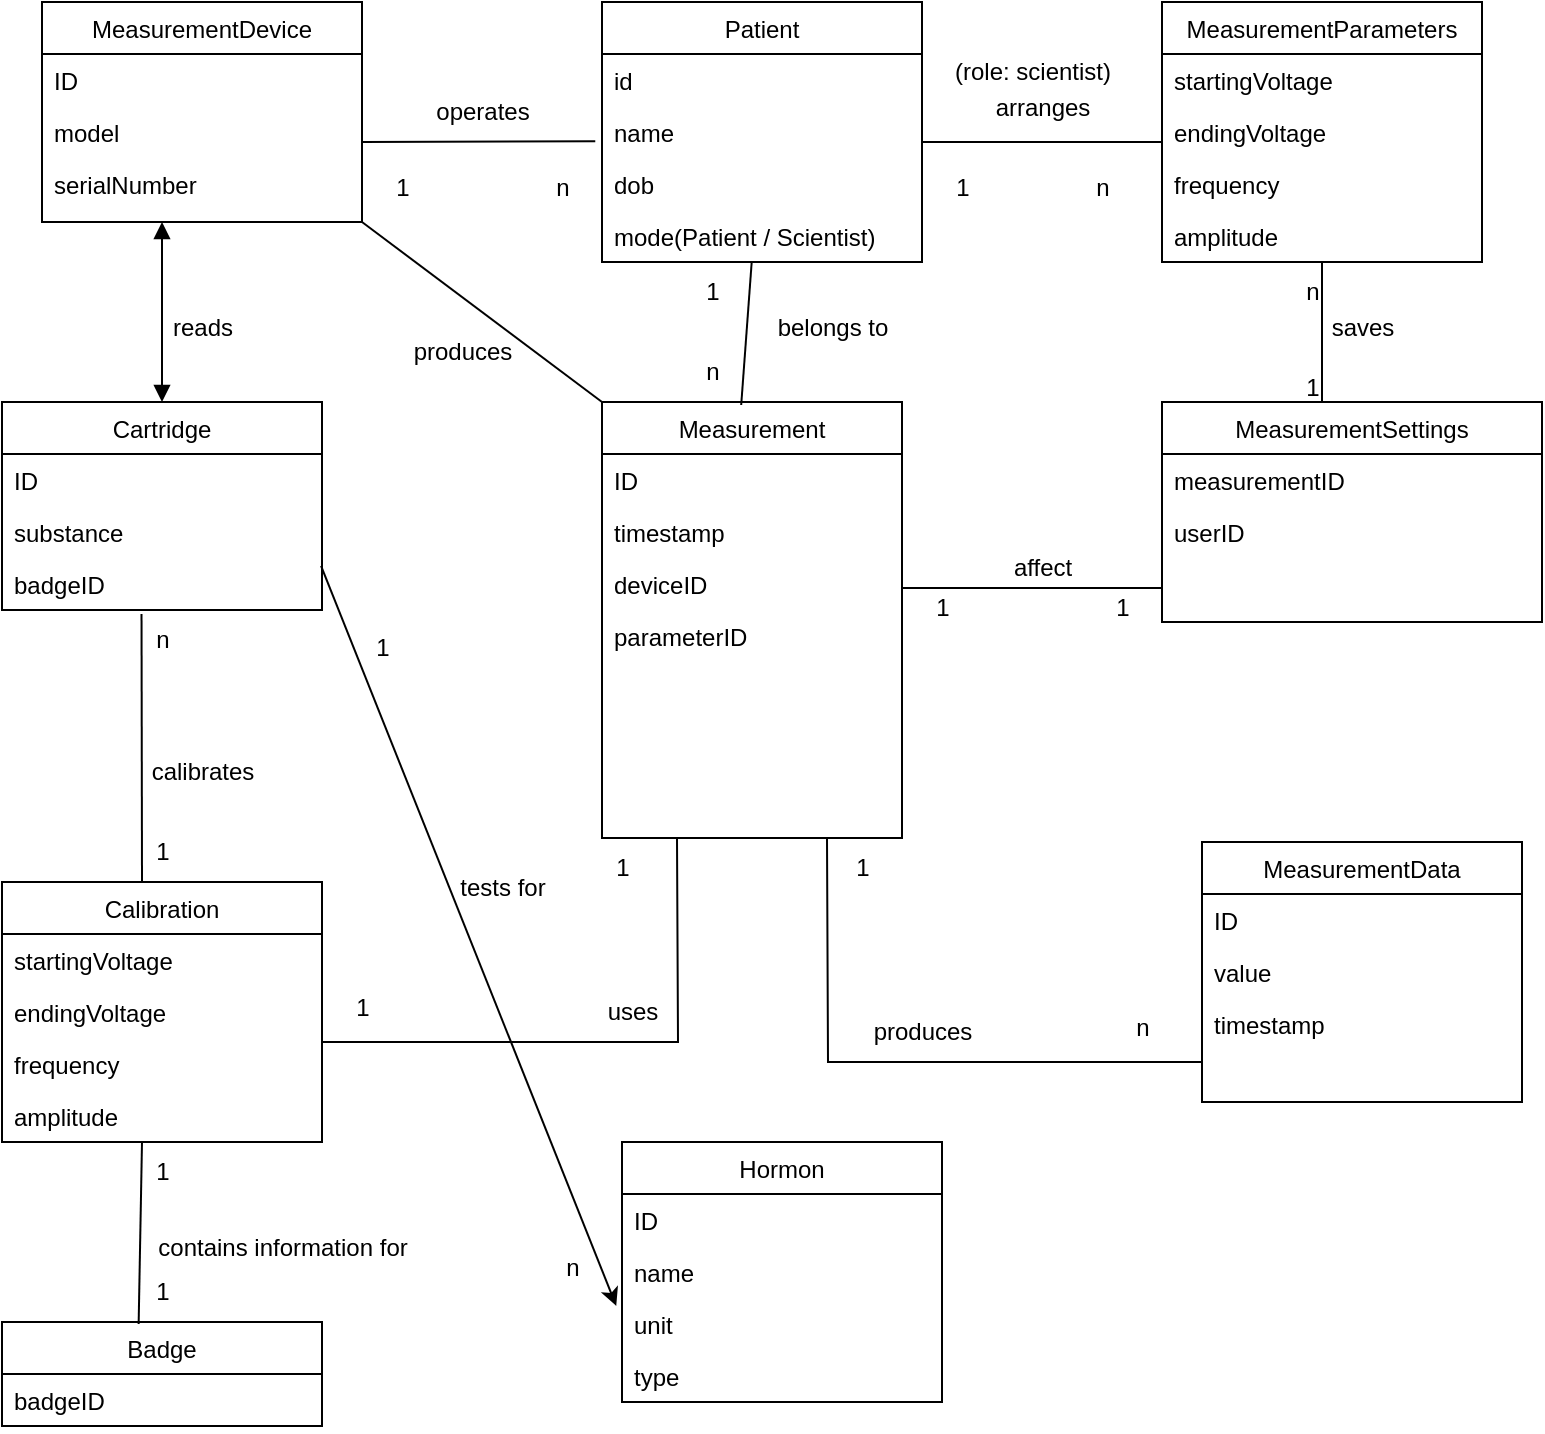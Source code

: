<mxfile version="24.8.6">
  <diagram id="C5RBs43oDa-KdzZeNtuy" name="Page-1">
    <mxGraphModel dx="959" dy="662" grid="1" gridSize="10" guides="1" tooltips="1" connect="1" arrows="1" fold="1" page="1" pageScale="1" pageWidth="827" pageHeight="1169" math="0" shadow="0">
      <root>
        <mxCell id="WIyWlLk6GJQsqaUBKTNV-0" />
        <mxCell id="WIyWlLk6GJQsqaUBKTNV-1" parent="WIyWlLk6GJQsqaUBKTNV-0" />
        <mxCell id="zkfFHV4jXpPFQw0GAbJ--17" value="Patient" style="swimlane;fontStyle=0;align=center;verticalAlign=top;childLayout=stackLayout;horizontal=1;startSize=26;horizontalStack=0;resizeParent=1;resizeLast=0;collapsible=1;marginBottom=0;rounded=0;shadow=0;strokeWidth=1;" parent="WIyWlLk6GJQsqaUBKTNV-1" vertex="1">
          <mxGeometry x="320" y="40" width="160" height="130" as="geometry">
            <mxRectangle x="550" y="140" width="160" height="26" as="alternateBounds" />
          </mxGeometry>
        </mxCell>
        <mxCell id="zkfFHV4jXpPFQw0GAbJ--18" value="id" style="text;align=left;verticalAlign=top;spacingLeft=4;spacingRight=4;overflow=hidden;rotatable=0;points=[[0,0.5],[1,0.5]];portConstraint=eastwest;" parent="zkfFHV4jXpPFQw0GAbJ--17" vertex="1">
          <mxGeometry y="26" width="160" height="26" as="geometry" />
        </mxCell>
        <mxCell id="zkfFHV4jXpPFQw0GAbJ--19" value="name" style="text;align=left;verticalAlign=top;spacingLeft=4;spacingRight=4;overflow=hidden;rotatable=0;points=[[0,0.5],[1,0.5]];portConstraint=eastwest;rounded=0;shadow=0;html=0;" parent="zkfFHV4jXpPFQw0GAbJ--17" vertex="1">
          <mxGeometry y="52" width="160" height="26" as="geometry" />
        </mxCell>
        <mxCell id="zkfFHV4jXpPFQw0GAbJ--20" value="dob" style="text;align=left;verticalAlign=top;spacingLeft=4;spacingRight=4;overflow=hidden;rotatable=0;points=[[0,0.5],[1,0.5]];portConstraint=eastwest;rounded=0;shadow=0;html=0;" parent="zkfFHV4jXpPFQw0GAbJ--17" vertex="1">
          <mxGeometry y="78" width="160" height="26" as="geometry" />
        </mxCell>
        <mxCell id="zkfFHV4jXpPFQw0GAbJ--21" value="mode(Patient / Scientist)" style="text;align=left;verticalAlign=top;spacingLeft=4;spacingRight=4;overflow=hidden;rotatable=0;points=[[0,0.5],[1,0.5]];portConstraint=eastwest;rounded=0;shadow=0;html=0;" parent="zkfFHV4jXpPFQw0GAbJ--17" vertex="1">
          <mxGeometry y="104" width="160" height="26" as="geometry" />
        </mxCell>
        <mxCell id="aH8OqttfhF-Pt6mxeq3Q-0" value="Measurement" style="swimlane;fontStyle=0;align=center;verticalAlign=top;childLayout=stackLayout;horizontal=1;startSize=26;horizontalStack=0;resizeParent=1;resizeLast=0;collapsible=1;marginBottom=0;rounded=0;shadow=0;strokeWidth=1;" parent="WIyWlLk6GJQsqaUBKTNV-1" vertex="1">
          <mxGeometry x="320" y="240" width="150" height="218" as="geometry">
            <mxRectangle x="550" y="140" width="160" height="26" as="alternateBounds" />
          </mxGeometry>
        </mxCell>
        <mxCell id="aH8OqttfhF-Pt6mxeq3Q-1" value="ID" style="text;align=left;verticalAlign=top;spacingLeft=4;spacingRight=4;overflow=hidden;rotatable=0;points=[[0,0.5],[1,0.5]];portConstraint=eastwest;" parent="aH8OqttfhF-Pt6mxeq3Q-0" vertex="1">
          <mxGeometry y="26" width="150" height="26" as="geometry" />
        </mxCell>
        <mxCell id="aH8OqttfhF-Pt6mxeq3Q-2" value="timestamp" style="text;align=left;verticalAlign=top;spacingLeft=4;spacingRight=4;overflow=hidden;rotatable=0;points=[[0,0.5],[1,0.5]];portConstraint=eastwest;rounded=0;shadow=0;html=0;" parent="aH8OqttfhF-Pt6mxeq3Q-0" vertex="1">
          <mxGeometry y="52" width="150" height="26" as="geometry" />
        </mxCell>
        <mxCell id="aH8OqttfhF-Pt6mxeq3Q-98" value="deviceID" style="text;align=left;verticalAlign=top;spacingLeft=4;spacingRight=4;overflow=hidden;rotatable=0;points=[[0,0.5],[1,0.5]];portConstraint=eastwest;rounded=0;shadow=0;html=0;" parent="aH8OqttfhF-Pt6mxeq3Q-0" vertex="1">
          <mxGeometry y="78" width="150" height="26" as="geometry" />
        </mxCell>
        <mxCell id="aH8OqttfhF-Pt6mxeq3Q-104" value="parameterID" style="text;align=left;verticalAlign=top;spacingLeft=4;spacingRight=4;overflow=hidden;rotatable=0;points=[[0,0.5],[1,0.5]];portConstraint=eastwest;rounded=0;shadow=0;html=0;" parent="aH8OqttfhF-Pt6mxeq3Q-0" vertex="1">
          <mxGeometry y="104" width="150" height="26" as="geometry" />
        </mxCell>
        <mxCell id="aH8OqttfhF-Pt6mxeq3Q-9" value="Cartridge" style="swimlane;fontStyle=0;align=center;verticalAlign=top;childLayout=stackLayout;horizontal=1;startSize=26;horizontalStack=0;resizeParent=1;resizeLast=0;collapsible=1;marginBottom=0;rounded=0;shadow=0;strokeWidth=1;" parent="WIyWlLk6GJQsqaUBKTNV-1" vertex="1">
          <mxGeometry x="20" y="240" width="160" height="104" as="geometry">
            <mxRectangle x="550" y="140" width="160" height="26" as="alternateBounds" />
          </mxGeometry>
        </mxCell>
        <mxCell id="aH8OqttfhF-Pt6mxeq3Q-10" value="ID" style="text;align=left;verticalAlign=top;spacingLeft=4;spacingRight=4;overflow=hidden;rotatable=0;points=[[0,0.5],[1,0.5]];portConstraint=eastwest;" parent="aH8OqttfhF-Pt6mxeq3Q-9" vertex="1">
          <mxGeometry y="26" width="160" height="26" as="geometry" />
        </mxCell>
        <mxCell id="aH8OqttfhF-Pt6mxeq3Q-11" value="substance" style="text;align=left;verticalAlign=top;spacingLeft=4;spacingRight=4;overflow=hidden;rotatable=0;points=[[0,0.5],[1,0.5]];portConstraint=eastwest;rounded=0;shadow=0;html=0;" parent="aH8OqttfhF-Pt6mxeq3Q-9" vertex="1">
          <mxGeometry y="52" width="160" height="26" as="geometry" />
        </mxCell>
        <mxCell id="aH8OqttfhF-Pt6mxeq3Q-40" value="badgeID&#xa;" style="text;align=left;verticalAlign=top;spacingLeft=4;spacingRight=4;overflow=hidden;rotatable=0;points=[[0,0.5],[1,0.5]];portConstraint=eastwest;rounded=0;shadow=0;html=0;" parent="aH8OqttfhF-Pt6mxeq3Q-9" vertex="1">
          <mxGeometry y="78" width="160" height="26" as="geometry" />
        </mxCell>
        <mxCell id="aH8OqttfhF-Pt6mxeq3Q-22" value="MeasurementData" style="swimlane;fontStyle=0;align=center;verticalAlign=top;childLayout=stackLayout;horizontal=1;startSize=26;horizontalStack=0;resizeParent=1;resizeLast=0;collapsible=1;marginBottom=0;rounded=0;shadow=0;strokeWidth=1;" parent="WIyWlLk6GJQsqaUBKTNV-1" vertex="1">
          <mxGeometry x="620" y="460" width="160" height="130" as="geometry">
            <mxRectangle x="550" y="140" width="160" height="26" as="alternateBounds" />
          </mxGeometry>
        </mxCell>
        <mxCell id="aH8OqttfhF-Pt6mxeq3Q-23" value="ID" style="text;align=left;verticalAlign=top;spacingLeft=4;spacingRight=4;overflow=hidden;rotatable=0;points=[[0,0.5],[1,0.5]];portConstraint=eastwest;" parent="aH8OqttfhF-Pt6mxeq3Q-22" vertex="1">
          <mxGeometry y="26" width="160" height="26" as="geometry" />
        </mxCell>
        <mxCell id="aH8OqttfhF-Pt6mxeq3Q-24" value="value" style="text;align=left;verticalAlign=top;spacingLeft=4;spacingRight=4;overflow=hidden;rotatable=0;points=[[0,0.5],[1,0.5]];portConstraint=eastwest;rounded=0;shadow=0;html=0;" parent="aH8OqttfhF-Pt6mxeq3Q-22" vertex="1">
          <mxGeometry y="52" width="160" height="26" as="geometry" />
        </mxCell>
        <mxCell id="aH8OqttfhF-Pt6mxeq3Q-25" value="timestamp" style="text;align=left;verticalAlign=top;spacingLeft=4;spacingRight=4;overflow=hidden;rotatable=0;points=[[0,0.5],[1,0.5]];portConstraint=eastwest;rounded=0;shadow=0;html=0;" parent="aH8OqttfhF-Pt6mxeq3Q-22" vertex="1">
          <mxGeometry y="78" width="160" height="26" as="geometry" />
        </mxCell>
        <mxCell id="aH8OqttfhF-Pt6mxeq3Q-33" value="MeasurementDevice" style="swimlane;fontStyle=0;align=center;verticalAlign=top;childLayout=stackLayout;horizontal=1;startSize=26;horizontalStack=0;resizeParent=1;resizeLast=0;collapsible=1;marginBottom=0;rounded=0;shadow=0;strokeWidth=1;" parent="WIyWlLk6GJQsqaUBKTNV-1" vertex="1">
          <mxGeometry x="40" y="40" width="160" height="110" as="geometry">
            <mxRectangle x="550" y="140" width="160" height="26" as="alternateBounds" />
          </mxGeometry>
        </mxCell>
        <mxCell id="aH8OqttfhF-Pt6mxeq3Q-34" value="ID" style="text;align=left;verticalAlign=top;spacingLeft=4;spacingRight=4;overflow=hidden;rotatable=0;points=[[0,0.5],[1,0.5]];portConstraint=eastwest;" parent="aH8OqttfhF-Pt6mxeq3Q-33" vertex="1">
          <mxGeometry y="26" width="160" height="26" as="geometry" />
        </mxCell>
        <mxCell id="aH8OqttfhF-Pt6mxeq3Q-35" value="model" style="text;align=left;verticalAlign=top;spacingLeft=4;spacingRight=4;overflow=hidden;rotatable=0;points=[[0,0.5],[1,0.5]];portConstraint=eastwest;rounded=0;shadow=0;html=0;" parent="aH8OqttfhF-Pt6mxeq3Q-33" vertex="1">
          <mxGeometry y="52" width="160" height="26" as="geometry" />
        </mxCell>
        <mxCell id="aH8OqttfhF-Pt6mxeq3Q-36" value="serialNumber" style="text;align=left;verticalAlign=top;spacingLeft=4;spacingRight=4;overflow=hidden;rotatable=0;points=[[0,0.5],[1,0.5]];portConstraint=eastwest;rounded=0;shadow=0;html=0;" parent="aH8OqttfhF-Pt6mxeq3Q-33" vertex="1">
          <mxGeometry y="78" width="160" height="26" as="geometry" />
        </mxCell>
        <mxCell id="aH8OqttfhF-Pt6mxeq3Q-42" value="MeasurementSettings" style="swimlane;fontStyle=0;align=center;verticalAlign=top;childLayout=stackLayout;horizontal=1;startSize=26;horizontalStack=0;resizeParent=1;resizeLast=0;collapsible=1;marginBottom=0;rounded=0;shadow=0;strokeWidth=1;" parent="WIyWlLk6GJQsqaUBKTNV-1" vertex="1">
          <mxGeometry x="600" y="240" width="190" height="110" as="geometry">
            <mxRectangle x="550" y="140" width="160" height="26" as="alternateBounds" />
          </mxGeometry>
        </mxCell>
        <mxCell id="aH8OqttfhF-Pt6mxeq3Q-44" value="measurementID" style="text;align=left;verticalAlign=top;spacingLeft=4;spacingRight=4;overflow=hidden;rotatable=0;points=[[0,0.5],[1,0.5]];portConstraint=eastwest;rounded=0;shadow=0;html=0;" parent="aH8OqttfhF-Pt6mxeq3Q-42" vertex="1">
          <mxGeometry y="26" width="190" height="26" as="geometry" />
        </mxCell>
        <mxCell id="aH8OqttfhF-Pt6mxeq3Q-52" value="userID" style="text;align=left;verticalAlign=top;spacingLeft=4;spacingRight=4;overflow=hidden;rotatable=0;points=[[0,0.5],[1,0.5]];portConstraint=eastwest;rounded=0;shadow=0;html=0;" parent="aH8OqttfhF-Pt6mxeq3Q-42" vertex="1">
          <mxGeometry y="52" width="190" height="26" as="geometry" />
        </mxCell>
        <mxCell id="aH8OqttfhF-Pt6mxeq3Q-46" value="MeasurementParameters" style="swimlane;fontStyle=0;align=center;verticalAlign=top;childLayout=stackLayout;horizontal=1;startSize=26;horizontalStack=0;resizeParent=1;resizeLast=0;collapsible=1;marginBottom=0;rounded=0;shadow=0;strokeWidth=1;" parent="WIyWlLk6GJQsqaUBKTNV-1" vertex="1">
          <mxGeometry x="600" y="40" width="160" height="130" as="geometry">
            <mxRectangle x="550" y="140" width="160" height="26" as="alternateBounds" />
          </mxGeometry>
        </mxCell>
        <mxCell id="aH8OqttfhF-Pt6mxeq3Q-47" value="startingVoltage" style="text;align=left;verticalAlign=top;spacingLeft=4;spacingRight=4;overflow=hidden;rotatable=0;points=[[0,0.5],[1,0.5]];portConstraint=eastwest;" parent="aH8OqttfhF-Pt6mxeq3Q-46" vertex="1">
          <mxGeometry y="26" width="160" height="26" as="geometry" />
        </mxCell>
        <mxCell id="aH8OqttfhF-Pt6mxeq3Q-48" value="endingVoltage" style="text;align=left;verticalAlign=top;spacingLeft=4;spacingRight=4;overflow=hidden;rotatable=0;points=[[0,0.5],[1,0.5]];portConstraint=eastwest;rounded=0;shadow=0;html=0;" parent="aH8OqttfhF-Pt6mxeq3Q-46" vertex="1">
          <mxGeometry y="52" width="160" height="26" as="geometry" />
        </mxCell>
        <mxCell id="aH8OqttfhF-Pt6mxeq3Q-49" value="frequency" style="text;align=left;verticalAlign=top;spacingLeft=4;spacingRight=4;overflow=hidden;rotatable=0;points=[[0,0.5],[1,0.5]];portConstraint=eastwest;rounded=0;shadow=0;html=0;" parent="aH8OqttfhF-Pt6mxeq3Q-46" vertex="1">
          <mxGeometry y="78" width="160" height="26" as="geometry" />
        </mxCell>
        <mxCell id="aH8OqttfhF-Pt6mxeq3Q-50" value="amplitude" style="text;align=left;verticalAlign=top;spacingLeft=4;spacingRight=4;overflow=hidden;rotatable=0;points=[[0,0.5],[1,0.5]];portConstraint=eastwest;rounded=0;shadow=0;html=0;" parent="aH8OqttfhF-Pt6mxeq3Q-46" vertex="1">
          <mxGeometry y="104" width="160" height="26" as="geometry" />
        </mxCell>
        <mxCell id="aH8OqttfhF-Pt6mxeq3Q-53" value="Hormon" style="swimlane;fontStyle=0;align=center;verticalAlign=top;childLayout=stackLayout;horizontal=1;startSize=26;horizontalStack=0;resizeParent=1;resizeLast=0;collapsible=1;marginBottom=0;rounded=0;shadow=0;strokeWidth=1;" parent="WIyWlLk6GJQsqaUBKTNV-1" vertex="1">
          <mxGeometry x="330" y="610" width="160" height="130" as="geometry">
            <mxRectangle x="550" y="140" width="160" height="26" as="alternateBounds" />
          </mxGeometry>
        </mxCell>
        <mxCell id="aH8OqttfhF-Pt6mxeq3Q-54" value="ID" style="text;align=left;verticalAlign=top;spacingLeft=4;spacingRight=4;overflow=hidden;rotatable=0;points=[[0,0.5],[1,0.5]];portConstraint=eastwest;" parent="aH8OqttfhF-Pt6mxeq3Q-53" vertex="1">
          <mxGeometry y="26" width="160" height="26" as="geometry" />
        </mxCell>
        <mxCell id="aH8OqttfhF-Pt6mxeq3Q-55" value="name" style="text;align=left;verticalAlign=top;spacingLeft=4;spacingRight=4;overflow=hidden;rotatable=0;points=[[0,0.5],[1,0.5]];portConstraint=eastwest;rounded=0;shadow=0;html=0;" parent="aH8OqttfhF-Pt6mxeq3Q-53" vertex="1">
          <mxGeometry y="52" width="160" height="26" as="geometry" />
        </mxCell>
        <mxCell id="aH8OqttfhF-Pt6mxeq3Q-56" value="unit" style="text;align=left;verticalAlign=top;spacingLeft=4;spacingRight=4;overflow=hidden;rotatable=0;points=[[0,0.5],[1,0.5]];portConstraint=eastwest;rounded=0;shadow=0;html=0;" parent="aH8OqttfhF-Pt6mxeq3Q-53" vertex="1">
          <mxGeometry y="78" width="160" height="26" as="geometry" />
        </mxCell>
        <mxCell id="aH8OqttfhF-Pt6mxeq3Q-57" value="type" style="text;align=left;verticalAlign=top;spacingLeft=4;spacingRight=4;overflow=hidden;rotatable=0;points=[[0,0.5],[1,0.5]];portConstraint=eastwest;rounded=0;shadow=0;html=0;" parent="aH8OqttfhF-Pt6mxeq3Q-53" vertex="1">
          <mxGeometry y="104" width="160" height="26" as="geometry" />
        </mxCell>
        <mxCell id="aH8OqttfhF-Pt6mxeq3Q-59" value="" style="endArrow=classic;html=1;rounded=0;entryX=-0.018;entryY=0.152;entryDx=0;entryDy=0;exitX=0.997;exitY=0.152;exitDx=0;exitDy=0;exitPerimeter=0;entryPerimeter=0;" parent="WIyWlLk6GJQsqaUBKTNV-1" source="aH8OqttfhF-Pt6mxeq3Q-40" target="aH8OqttfhF-Pt6mxeq3Q-56" edge="1">
          <mxGeometry width="50" height="50" relative="1" as="geometry">
            <mxPoint x="100" y="490" as="sourcePoint" />
            <mxPoint x="100" y="560" as="targetPoint" />
          </mxGeometry>
        </mxCell>
        <mxCell id="aH8OqttfhF-Pt6mxeq3Q-70" value="Calibration" style="swimlane;fontStyle=0;align=center;verticalAlign=top;childLayout=stackLayout;horizontal=1;startSize=26;horizontalStack=0;resizeParent=1;resizeLast=0;collapsible=1;marginBottom=0;rounded=0;shadow=0;strokeWidth=1;" parent="WIyWlLk6GJQsqaUBKTNV-1" vertex="1">
          <mxGeometry x="20" y="480" width="160" height="130" as="geometry">
            <mxRectangle x="550" y="140" width="160" height="26" as="alternateBounds" />
          </mxGeometry>
        </mxCell>
        <mxCell id="UGHHCthfFG5IURzuRjWp-9" value="" style="endArrow=none;html=1;rounded=0;entryX=0.436;entryY=1.077;entryDx=0;entryDy=0;entryPerimeter=0;" edge="1" parent="aH8OqttfhF-Pt6mxeq3Q-70" target="aH8OqttfhF-Pt6mxeq3Q-40">
          <mxGeometry relative="1" as="geometry">
            <mxPoint x="70" as="sourcePoint" />
            <mxPoint x="69.28" y="-109.298" as="targetPoint" />
          </mxGeometry>
        </mxCell>
        <mxCell id="aH8OqttfhF-Pt6mxeq3Q-71" value="startingVoltage" style="text;align=left;verticalAlign=top;spacingLeft=4;spacingRight=4;overflow=hidden;rotatable=0;points=[[0,0.5],[1,0.5]];portConstraint=eastwest;" parent="aH8OqttfhF-Pt6mxeq3Q-70" vertex="1">
          <mxGeometry y="26" width="160" height="26" as="geometry" />
        </mxCell>
        <mxCell id="aH8OqttfhF-Pt6mxeq3Q-72" value="endingVoltage" style="text;align=left;verticalAlign=top;spacingLeft=4;spacingRight=4;overflow=hidden;rotatable=0;points=[[0,0.5],[1,0.5]];portConstraint=eastwest;rounded=0;shadow=0;html=0;" parent="aH8OqttfhF-Pt6mxeq3Q-70" vertex="1">
          <mxGeometry y="52" width="160" height="26" as="geometry" />
        </mxCell>
        <mxCell id="aH8OqttfhF-Pt6mxeq3Q-73" value="frequency" style="text;align=left;verticalAlign=top;spacingLeft=4;spacingRight=4;overflow=hidden;rotatable=0;points=[[0,0.5],[1,0.5]];portConstraint=eastwest;rounded=0;shadow=0;html=0;" parent="aH8OqttfhF-Pt6mxeq3Q-70" vertex="1">
          <mxGeometry y="78" width="160" height="26" as="geometry" />
        </mxCell>
        <mxCell id="aH8OqttfhF-Pt6mxeq3Q-74" value="amplitude" style="text;align=left;verticalAlign=top;spacingLeft=4;spacingRight=4;overflow=hidden;rotatable=0;points=[[0,0.5],[1,0.5]];portConstraint=eastwest;rounded=0;shadow=0;html=0;" parent="aH8OqttfhF-Pt6mxeq3Q-70" vertex="1">
          <mxGeometry y="104" width="160" height="26" as="geometry" />
        </mxCell>
        <mxCell id="aH8OqttfhF-Pt6mxeq3Q-84" value="operates" style="text;html=1;align=center;verticalAlign=middle;resizable=0;points=[];autosize=1;strokeColor=none;fillColor=none;" parent="WIyWlLk6GJQsqaUBKTNV-1" vertex="1">
          <mxGeometry x="225" y="80" width="70" height="30" as="geometry" />
        </mxCell>
        <mxCell id="aH8OqttfhF-Pt6mxeq3Q-86" value="reads" style="text;html=1;align=center;verticalAlign=middle;resizable=0;points=[];autosize=1;strokeColor=none;fillColor=none;" parent="WIyWlLk6GJQsqaUBKTNV-1" vertex="1">
          <mxGeometry x="95" y="188" width="50" height="30" as="geometry" />
        </mxCell>
        <mxCell id="aH8OqttfhF-Pt6mxeq3Q-89" value="arranges" style="text;html=1;align=center;verticalAlign=middle;resizable=0;points=[];autosize=1;strokeColor=none;fillColor=none;" parent="WIyWlLk6GJQsqaUBKTNV-1" vertex="1">
          <mxGeometry x="505" y="78" width="70" height="30" as="geometry" />
        </mxCell>
        <mxCell id="aH8OqttfhF-Pt6mxeq3Q-93" value="affect" style="text;html=1;align=center;verticalAlign=middle;resizable=0;points=[];autosize=1;strokeColor=none;fillColor=none;" parent="WIyWlLk6GJQsqaUBKTNV-1" vertex="1">
          <mxGeometry x="515" y="308" width="50" height="30" as="geometry" />
        </mxCell>
        <mxCell id="aH8OqttfhF-Pt6mxeq3Q-95" value="saves" style="text;html=1;align=center;verticalAlign=middle;resizable=0;points=[];autosize=1;strokeColor=none;fillColor=none;" parent="WIyWlLk6GJQsqaUBKTNV-1" vertex="1">
          <mxGeometry x="675" y="188" width="50" height="30" as="geometry" />
        </mxCell>
        <mxCell id="aH8OqttfhF-Pt6mxeq3Q-100" value="uses" style="text;html=1;align=center;verticalAlign=middle;resizable=0;points=[];autosize=1;strokeColor=none;fillColor=none;" parent="WIyWlLk6GJQsqaUBKTNV-1" vertex="1">
          <mxGeometry x="310" y="530" width="50" height="30" as="geometry" />
        </mxCell>
        <mxCell id="aH8OqttfhF-Pt6mxeq3Q-102" value="calibrates" style="text;html=1;align=center;verticalAlign=middle;resizable=0;points=[];autosize=1;strokeColor=none;fillColor=none;" parent="WIyWlLk6GJQsqaUBKTNV-1" vertex="1">
          <mxGeometry x="85" y="410" width="70" height="30" as="geometry" />
        </mxCell>
        <mxCell id="aH8OqttfhF-Pt6mxeq3Q-103" value="produces" style="text;html=1;align=center;verticalAlign=middle;resizable=0;points=[];autosize=1;strokeColor=none;fillColor=none;" parent="WIyWlLk6GJQsqaUBKTNV-1" vertex="1">
          <mxGeometry x="215" y="200" width="70" height="30" as="geometry" />
        </mxCell>
        <mxCell id="aH8OqttfhF-Pt6mxeq3Q-109" value="produces" style="text;html=1;align=center;verticalAlign=middle;resizable=0;points=[];autosize=1;strokeColor=none;fillColor=none;" parent="WIyWlLk6GJQsqaUBKTNV-1" vertex="1">
          <mxGeometry x="445" y="540" width="70" height="30" as="geometry" />
        </mxCell>
        <mxCell id="GYmtbq4fOaHwoR4TSEQ_-0" value="" style="endArrow=block;startArrow=block;endFill=1;startFill=1;html=1;rounded=0;entryX=0.5;entryY=0;entryDx=0;entryDy=0;" parent="WIyWlLk6GJQsqaUBKTNV-1" target="aH8OqttfhF-Pt6mxeq3Q-9" edge="1">
          <mxGeometry width="160" relative="1" as="geometry">
            <mxPoint x="100" y="150" as="sourcePoint" />
            <mxPoint x="265" y="150" as="targetPoint" />
          </mxGeometry>
        </mxCell>
        <mxCell id="GYmtbq4fOaHwoR4TSEQ_-8" value="1" style="text;html=1;align=center;verticalAlign=middle;resizable=0;points=[];autosize=1;strokeColor=none;fillColor=none;" parent="WIyWlLk6GJQsqaUBKTNV-1" vertex="1">
          <mxGeometry x="360" y="170" width="30" height="30" as="geometry" />
        </mxCell>
        <mxCell id="GYmtbq4fOaHwoR4TSEQ_-9" value="n" style="text;html=1;align=center;verticalAlign=middle;resizable=0;points=[];autosize=1;strokeColor=none;fillColor=none;rotation=0;" parent="WIyWlLk6GJQsqaUBKTNV-1" vertex="1">
          <mxGeometry x="360" y="210" width="30" height="30" as="geometry" />
        </mxCell>
        <mxCell id="GYmtbq4fOaHwoR4TSEQ_-12" value="" style="endArrow=none;html=1;rounded=0;entryX=0.468;entryY=0.985;entryDx=0;entryDy=0;entryPerimeter=0;exitX=0.464;exitY=0.007;exitDx=0;exitDy=0;exitPerimeter=0;" parent="WIyWlLk6GJQsqaUBKTNV-1" source="aH8OqttfhF-Pt6mxeq3Q-0" target="zkfFHV4jXpPFQw0GAbJ--21" edge="1">
          <mxGeometry relative="1" as="geometry">
            <mxPoint x="390" y="239.67" as="sourcePoint" />
            <mxPoint x="550" y="239.67" as="targetPoint" />
          </mxGeometry>
        </mxCell>
        <mxCell id="GYmtbq4fOaHwoR4TSEQ_-13" value="" style="line;strokeWidth=1;rotatable=0;dashed=0;labelPosition=right;align=left;verticalAlign=middle;spacingTop=0;spacingLeft=6;points=[];portConstraint=eastwest;" parent="WIyWlLk6GJQsqaUBKTNV-1" vertex="1">
          <mxGeometry x="470" y="328" width="130" height="10" as="geometry" />
        </mxCell>
        <mxCell id="GYmtbq4fOaHwoR4TSEQ_-20" value="" style="endArrow=none;html=1;rounded=0;" parent="WIyWlLk6GJQsqaUBKTNV-1" edge="1">
          <mxGeometry relative="1" as="geometry">
            <mxPoint x="680" y="170" as="sourcePoint" />
            <mxPoint x="680" y="240" as="targetPoint" />
          </mxGeometry>
        </mxCell>
        <mxCell id="GYmtbq4fOaHwoR4TSEQ_-21" value="n" style="text;html=1;align=center;verticalAlign=middle;resizable=0;points=[];autosize=1;strokeColor=none;fillColor=none;" parent="WIyWlLk6GJQsqaUBKTNV-1" vertex="1">
          <mxGeometry x="660" y="170" width="30" height="30" as="geometry" />
        </mxCell>
        <mxCell id="GYmtbq4fOaHwoR4TSEQ_-22" value="1" style="text;html=1;align=center;verticalAlign=middle;resizable=0;points=[];autosize=1;strokeColor=none;fillColor=none;" parent="WIyWlLk6GJQsqaUBKTNV-1" vertex="1">
          <mxGeometry x="660" y="218" width="30" height="30" as="geometry" />
        </mxCell>
        <mxCell id="GYmtbq4fOaHwoR4TSEQ_-23" value="" style="endArrow=none;html=1;rounded=0;entryX=-0.021;entryY=0.678;entryDx=0;entryDy=0;entryPerimeter=0;" parent="WIyWlLk6GJQsqaUBKTNV-1" target="zkfFHV4jXpPFQw0GAbJ--19" edge="1">
          <mxGeometry relative="1" as="geometry">
            <mxPoint x="200" y="110" as="sourcePoint" />
            <mxPoint x="310" y="110" as="targetPoint" />
          </mxGeometry>
        </mxCell>
        <mxCell id="GYmtbq4fOaHwoR4TSEQ_-24" value="1" style="text;html=1;align=center;verticalAlign=middle;resizable=0;points=[];autosize=1;strokeColor=none;fillColor=none;" parent="WIyWlLk6GJQsqaUBKTNV-1" vertex="1">
          <mxGeometry x="205" y="118" width="30" height="30" as="geometry" />
        </mxCell>
        <mxCell id="GYmtbq4fOaHwoR4TSEQ_-25" value="n" style="text;html=1;align=center;verticalAlign=middle;resizable=0;points=[];autosize=1;strokeColor=none;fillColor=none;" parent="WIyWlLk6GJQsqaUBKTNV-1" vertex="1">
          <mxGeometry x="285" y="118" width="30" height="30" as="geometry" />
        </mxCell>
        <mxCell id="GYmtbq4fOaHwoR4TSEQ_-28" value="" style="endArrow=none;html=1;rounded=0;entryX=0.25;entryY=1;entryDx=0;entryDy=0;" parent="WIyWlLk6GJQsqaUBKTNV-1" target="aH8OqttfhF-Pt6mxeq3Q-0" edge="1">
          <mxGeometry relative="1" as="geometry">
            <mxPoint x="180" y="560" as="sourcePoint" />
            <mxPoint x="340" y="560" as="targetPoint" />
            <Array as="points">
              <mxPoint x="358" y="560" />
            </Array>
          </mxGeometry>
        </mxCell>
        <mxCell id="GYmtbq4fOaHwoR4TSEQ_-29" value="n" style="text;html=1;align=center;verticalAlign=middle;resizable=0;points=[];autosize=1;strokeColor=none;fillColor=none;" parent="WIyWlLk6GJQsqaUBKTNV-1" vertex="1">
          <mxGeometry x="290" y="658" width="30" height="30" as="geometry" />
        </mxCell>
        <mxCell id="GYmtbq4fOaHwoR4TSEQ_-30" value="1" style="text;html=1;align=center;verticalAlign=middle;resizable=0;points=[];autosize=1;strokeColor=none;fillColor=none;" parent="WIyWlLk6GJQsqaUBKTNV-1" vertex="1">
          <mxGeometry x="195" y="348" width="30" height="30" as="geometry" />
        </mxCell>
        <mxCell id="GYmtbq4fOaHwoR4TSEQ_-31" value="1" style="text;html=1;align=center;verticalAlign=middle;resizable=0;points=[];autosize=1;strokeColor=none;fillColor=none;" parent="WIyWlLk6GJQsqaUBKTNV-1" vertex="1">
          <mxGeometry x="565" y="328" width="30" height="30" as="geometry" />
        </mxCell>
        <mxCell id="GYmtbq4fOaHwoR4TSEQ_-32" value="1" style="text;html=1;align=center;verticalAlign=middle;resizable=0;points=[];autosize=1;strokeColor=none;fillColor=none;" parent="WIyWlLk6GJQsqaUBKTNV-1" vertex="1">
          <mxGeometry x="475" y="328" width="30" height="30" as="geometry" />
        </mxCell>
        <mxCell id="GYmtbq4fOaHwoR4TSEQ_-33" value="" style="endArrow=none;html=1;rounded=0;exitX=0.75;exitY=1;exitDx=0;exitDy=0;" parent="WIyWlLk6GJQsqaUBKTNV-1" source="aH8OqttfhF-Pt6mxeq3Q-0" edge="1">
          <mxGeometry relative="1" as="geometry">
            <mxPoint x="430" y="570" as="sourcePoint" />
            <mxPoint x="620" y="570" as="targetPoint" />
            <Array as="points">
              <mxPoint x="433" y="570" />
            </Array>
          </mxGeometry>
        </mxCell>
        <mxCell id="GYmtbq4fOaHwoR4TSEQ_-34" value="1" style="text;html=1;align=center;verticalAlign=middle;resizable=0;points=[];autosize=1;strokeColor=none;fillColor=none;" parent="WIyWlLk6GJQsqaUBKTNV-1" vertex="1">
          <mxGeometry x="435" y="458" width="30" height="30" as="geometry" />
        </mxCell>
        <mxCell id="GYmtbq4fOaHwoR4TSEQ_-35" value="n" style="text;html=1;align=center;verticalAlign=middle;resizable=0;points=[];autosize=1;strokeColor=none;fillColor=none;" parent="WIyWlLk6GJQsqaUBKTNV-1" vertex="1">
          <mxGeometry x="575" y="538" width="30" height="30" as="geometry" />
        </mxCell>
        <mxCell id="GYmtbq4fOaHwoR4TSEQ_-36" value="" style="endArrow=none;html=1;rounded=0;" parent="WIyWlLk6GJQsqaUBKTNV-1" edge="1">
          <mxGeometry relative="1" as="geometry">
            <mxPoint x="480" y="110" as="sourcePoint" />
            <mxPoint x="600" y="110" as="targetPoint" />
          </mxGeometry>
        </mxCell>
        <mxCell id="GYmtbq4fOaHwoR4TSEQ_-37" value="1" style="text;html=1;align=center;verticalAlign=middle;resizable=0;points=[];autosize=1;strokeColor=none;fillColor=none;" parent="WIyWlLk6GJQsqaUBKTNV-1" vertex="1">
          <mxGeometry x="485" y="118" width="30" height="30" as="geometry" />
        </mxCell>
        <mxCell id="GYmtbq4fOaHwoR4TSEQ_-38" value="n" style="text;html=1;align=center;verticalAlign=middle;resizable=0;points=[];autosize=1;strokeColor=none;fillColor=none;" parent="WIyWlLk6GJQsqaUBKTNV-1" vertex="1">
          <mxGeometry x="555" y="118" width="30" height="30" as="geometry" />
        </mxCell>
        <mxCell id="GYmtbq4fOaHwoR4TSEQ_-39" value="1" style="text;html=1;align=center;verticalAlign=middle;resizable=0;points=[];autosize=1;strokeColor=none;fillColor=none;" parent="WIyWlLk6GJQsqaUBKTNV-1" vertex="1">
          <mxGeometry x="185" y="528" width="30" height="30" as="geometry" />
        </mxCell>
        <mxCell id="GYmtbq4fOaHwoR4TSEQ_-40" value="1" style="text;html=1;align=center;verticalAlign=middle;resizable=0;points=[];autosize=1;strokeColor=none;fillColor=none;" parent="WIyWlLk6GJQsqaUBKTNV-1" vertex="1">
          <mxGeometry x="315" y="458" width="30" height="30" as="geometry" />
        </mxCell>
        <mxCell id="GYmtbq4fOaHwoR4TSEQ_-41" value="tests for" style="text;html=1;align=center;verticalAlign=middle;resizable=0;points=[];autosize=1;strokeColor=none;fillColor=none;" parent="WIyWlLk6GJQsqaUBKTNV-1" vertex="1">
          <mxGeometry x="235" y="468" width="70" height="30" as="geometry" />
        </mxCell>
        <mxCell id="UGHHCthfFG5IURzuRjWp-0" value="(role: scientist)" style="text;html=1;align=center;verticalAlign=middle;resizable=0;points=[];autosize=1;strokeColor=none;fillColor=none;" vertex="1" parent="WIyWlLk6GJQsqaUBKTNV-1">
          <mxGeometry x="485" y="60" width="100" height="30" as="geometry" />
        </mxCell>
        <mxCell id="UGHHCthfFG5IURzuRjWp-1" value="belongs to" style="text;html=1;align=center;verticalAlign=middle;resizable=0;points=[];autosize=1;strokeColor=none;fillColor=none;" vertex="1" parent="WIyWlLk6GJQsqaUBKTNV-1">
          <mxGeometry x="395" y="188" width="80" height="30" as="geometry" />
        </mxCell>
        <mxCell id="UGHHCthfFG5IURzuRjWp-2" value="Badge" style="swimlane;fontStyle=0;align=center;verticalAlign=top;childLayout=stackLayout;horizontal=1;startSize=26;horizontalStack=0;resizeParent=1;resizeLast=0;collapsible=1;marginBottom=0;rounded=0;shadow=0;strokeWidth=1;" vertex="1" parent="WIyWlLk6GJQsqaUBKTNV-1">
          <mxGeometry x="20" y="700" width="160" height="52" as="geometry">
            <mxRectangle x="550" y="140" width="160" height="26" as="alternateBounds" />
          </mxGeometry>
        </mxCell>
        <mxCell id="UGHHCthfFG5IURzuRjWp-4" value="badgeID" style="text;align=left;verticalAlign=top;spacingLeft=4;spacingRight=4;overflow=hidden;rotatable=0;points=[[0,0.5],[1,0.5]];portConstraint=eastwest;" vertex="1" parent="UGHHCthfFG5IURzuRjWp-2">
          <mxGeometry y="26" width="160" height="26" as="geometry" />
        </mxCell>
        <mxCell id="UGHHCthfFG5IURzuRjWp-11" value="n" style="text;html=1;align=center;verticalAlign=middle;resizable=0;points=[];autosize=1;strokeColor=none;fillColor=none;" vertex="1" parent="WIyWlLk6GJQsqaUBKTNV-1">
          <mxGeometry x="85" y="344" width="30" height="30" as="geometry" />
        </mxCell>
        <mxCell id="UGHHCthfFG5IURzuRjWp-12" value="1" style="text;html=1;align=center;verticalAlign=middle;resizable=0;points=[];autosize=1;strokeColor=none;fillColor=none;" vertex="1" parent="WIyWlLk6GJQsqaUBKTNV-1">
          <mxGeometry x="85" y="450" width="30" height="30" as="geometry" />
        </mxCell>
        <mxCell id="UGHHCthfFG5IURzuRjWp-13" value="" style="endArrow=none;html=1;rounded=0;entryX=0.427;entryY=0.019;entryDx=0;entryDy=0;entryPerimeter=0;" edge="1" parent="WIyWlLk6GJQsqaUBKTNV-1" target="UGHHCthfFG5IURzuRjWp-2">
          <mxGeometry relative="1" as="geometry">
            <mxPoint x="90" y="610" as="sourcePoint" />
            <mxPoint x="90" y="690" as="targetPoint" />
          </mxGeometry>
        </mxCell>
        <mxCell id="UGHHCthfFG5IURzuRjWp-14" value="contains information for" style="text;html=1;align=center;verticalAlign=middle;resizable=0;points=[];autosize=1;strokeColor=none;fillColor=none;" vertex="1" parent="WIyWlLk6GJQsqaUBKTNV-1">
          <mxGeometry x="85" y="648" width="150" height="30" as="geometry" />
        </mxCell>
        <mxCell id="UGHHCthfFG5IURzuRjWp-16" value="1" style="text;html=1;align=center;verticalAlign=middle;resizable=0;points=[];autosize=1;strokeColor=none;fillColor=none;" vertex="1" parent="WIyWlLk6GJQsqaUBKTNV-1">
          <mxGeometry x="85" y="670" width="30" height="30" as="geometry" />
        </mxCell>
        <mxCell id="UGHHCthfFG5IURzuRjWp-17" value="1" style="text;html=1;align=center;verticalAlign=middle;resizable=0;points=[];autosize=1;strokeColor=none;fillColor=none;" vertex="1" parent="WIyWlLk6GJQsqaUBKTNV-1">
          <mxGeometry x="85" y="610" width="30" height="30" as="geometry" />
        </mxCell>
        <mxCell id="UGHHCthfFG5IURzuRjWp-19" value="" style="endArrow=none;html=1;rounded=0;entryX=1;entryY=1;entryDx=0;entryDy=0;exitX=0;exitY=0;exitDx=0;exitDy=0;" edge="1" parent="WIyWlLk6GJQsqaUBKTNV-1" source="aH8OqttfhF-Pt6mxeq3Q-0" target="aH8OqttfhF-Pt6mxeq3Q-33">
          <mxGeometry relative="1" as="geometry">
            <mxPoint x="320" y="280" as="sourcePoint" />
            <mxPoint x="270" y="210" as="targetPoint" />
          </mxGeometry>
        </mxCell>
      </root>
    </mxGraphModel>
  </diagram>
</mxfile>
